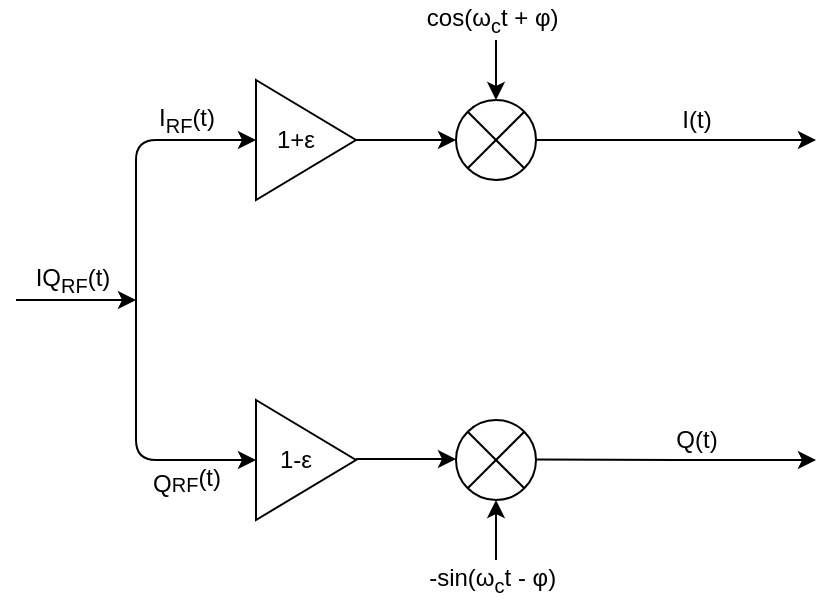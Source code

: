 <mxfile version="10.7.7" type="device"><diagram id="3RiLzyRRbPaC_-OxZVkZ" name="Page-1"><mxGraphModel dx="961" dy="493" grid="1" gridSize="10" guides="1" tooltips="1" connect="1" arrows="1" fold="1" page="1" pageScale="1" pageWidth="827" pageHeight="1169" math="0" shadow="0"><root><mxCell id="0"/><mxCell id="1" parent="0"/><mxCell id="qLyNIqbsWHde1k6tea2y-1" value="" style="endArrow=classic;html=1;" edge="1" parent="1"><mxGeometry width="50" height="50" relative="1" as="geometry"><mxPoint x="120" y="280" as="sourcePoint"/><mxPoint x="180" y="280" as="targetPoint"/></mxGeometry></mxCell><mxCell id="qLyNIqbsWHde1k6tea2y-2" value="IQ&lt;sub&gt;RF&lt;/sub&gt;(t)" style="text;html=1;resizable=0;points=[];align=center;verticalAlign=middle;labelBackgroundColor=#ffffff;" vertex="1" connectable="0" parent="qLyNIqbsWHde1k6tea2y-1"><mxGeometry x="-0.217" relative="1" as="geometry"><mxPoint x="4.5" y="-10" as="offset"/></mxGeometry></mxCell><mxCell id="qLyNIqbsWHde1k6tea2y-3" value="" style="endArrow=classic;html=1;edgeStyle=orthogonalEdgeStyle;" edge="1" parent="1"><mxGeometry width="50" height="50" relative="1" as="geometry"><mxPoint x="180" y="280" as="sourcePoint"/><mxPoint x="240" y="200" as="targetPoint"/><Array as="points"><mxPoint x="180" y="280"/><mxPoint x="180" y="200"/></Array></mxGeometry></mxCell><mxCell id="qLyNIqbsWHde1k6tea2y-6" value="" style="triangle;whiteSpace=wrap;html=1;" vertex="1" parent="1"><mxGeometry x="240" y="170" width="50" height="60" as="geometry"/></mxCell><mxCell id="qLyNIqbsWHde1k6tea2y-7" value="1+ε" style="text;html=1;strokeColor=none;fillColor=none;align=center;verticalAlign=middle;whiteSpace=wrap;rounded=0;" vertex="1" parent="1"><mxGeometry x="240" y="190" width="40" height="20" as="geometry"/></mxCell><mxCell id="qLyNIqbsWHde1k6tea2y-8" value="" style="endArrow=classic;html=1;edgeStyle=orthogonalEdgeStyle;" edge="1" parent="1"><mxGeometry width="50" height="50" relative="1" as="geometry"><mxPoint x="180" y="280" as="sourcePoint"/><mxPoint x="240" y="360" as="targetPoint"/><Array as="points"><mxPoint x="180" y="360"/></Array></mxGeometry></mxCell><mxCell id="qLyNIqbsWHde1k6tea2y-9" value="" style="triangle;whiteSpace=wrap;html=1;" vertex="1" parent="1"><mxGeometry x="240" y="330" width="50" height="60" as="geometry"/></mxCell><mxCell id="qLyNIqbsWHde1k6tea2y-10" value="1-ε" style="text;html=1;strokeColor=none;fillColor=none;align=center;verticalAlign=middle;whiteSpace=wrap;rounded=0;" vertex="1" parent="1"><mxGeometry x="240" y="350" width="40" height="20" as="geometry"/></mxCell><mxCell id="qLyNIqbsWHde1k6tea2y-13" value="" style="ellipse;whiteSpace=wrap;html=1;aspect=fixed;" vertex="1" parent="1"><mxGeometry x="340" y="340" width="40" height="40" as="geometry"/></mxCell><mxCell id="qLyNIqbsWHde1k6tea2y-14" value="" style="endArrow=none;html=1;exitX=0;exitY=1;exitDx=0;exitDy=0;entryX=1;entryY=0;entryDx=0;entryDy=0;" edge="1" parent="1" source="qLyNIqbsWHde1k6tea2y-13" target="qLyNIqbsWHde1k6tea2y-13"><mxGeometry width="50" height="50" relative="1" as="geometry"><mxPoint x="335" y="385" as="sourcePoint"/><mxPoint x="385" y="335" as="targetPoint"/></mxGeometry></mxCell><mxCell id="qLyNIqbsWHde1k6tea2y-15" value="" style="endArrow=none;html=1;exitX=0;exitY=0;exitDx=0;exitDy=0;entryX=1;entryY=1;entryDx=0;entryDy=0;" edge="1" parent="1" source="qLyNIqbsWHde1k6tea2y-13" target="qLyNIqbsWHde1k6tea2y-13"><mxGeometry width="50" height="50" relative="1" as="geometry"><mxPoint x="340" y="340" as="sourcePoint"/><mxPoint x="380" y="380" as="targetPoint"/></mxGeometry></mxCell><mxCell id="qLyNIqbsWHde1k6tea2y-16" value="" style="ellipse;whiteSpace=wrap;html=1;aspect=fixed;" vertex="1" parent="1"><mxGeometry x="340" y="180" width="40" height="40" as="geometry"/></mxCell><mxCell id="qLyNIqbsWHde1k6tea2y-17" value="" style="endArrow=none;html=1;exitX=0;exitY=1;exitDx=0;exitDy=0;entryX=1;entryY=0;entryDx=0;entryDy=0;" edge="1" parent="1" source="qLyNIqbsWHde1k6tea2y-16" target="qLyNIqbsWHde1k6tea2y-16"><mxGeometry width="50" height="50" relative="1" as="geometry"><mxPoint x="335" y="225" as="sourcePoint"/><mxPoint x="385" y="175" as="targetPoint"/></mxGeometry></mxCell><mxCell id="qLyNIqbsWHde1k6tea2y-18" value="" style="endArrow=none;html=1;exitX=0;exitY=0;exitDx=0;exitDy=0;entryX=1;entryY=1;entryDx=0;entryDy=0;" edge="1" parent="1" source="qLyNIqbsWHde1k6tea2y-16" target="qLyNIqbsWHde1k6tea2y-16"><mxGeometry width="50" height="50" relative="1" as="geometry"><mxPoint x="340" y="180" as="sourcePoint"/><mxPoint x="380" y="220" as="targetPoint"/></mxGeometry></mxCell><mxCell id="qLyNIqbsWHde1k6tea2y-19" value="" style="endArrow=classic;html=1;exitX=1;exitY=0.5;exitDx=0;exitDy=0;entryX=0;entryY=0.5;entryDx=0;entryDy=0;" edge="1" parent="1" source="qLyNIqbsWHde1k6tea2y-6" target="qLyNIqbsWHde1k6tea2y-16"><mxGeometry width="50" height="50" relative="1" as="geometry"><mxPoint x="320" y="290" as="sourcePoint"/><mxPoint x="370" y="240" as="targetPoint"/></mxGeometry></mxCell><mxCell id="qLyNIqbsWHde1k6tea2y-20" value="" style="endArrow=classic;html=1;exitX=1;exitY=0.5;exitDx=0;exitDy=0;entryX=0;entryY=0.5;entryDx=0;entryDy=0;" edge="1" parent="1"><mxGeometry width="50" height="50" relative="1" as="geometry"><mxPoint x="290" y="359.5" as="sourcePoint"/><mxPoint x="340" y="359.5" as="targetPoint"/></mxGeometry></mxCell><mxCell id="qLyNIqbsWHde1k6tea2y-21" value="" style="endArrow=classic;html=1;entryX=0.5;entryY=0;entryDx=0;entryDy=0;" edge="1" parent="1" target="qLyNIqbsWHde1k6tea2y-16"><mxGeometry width="50" height="50" relative="1" as="geometry"><mxPoint x="360" y="150" as="sourcePoint"/><mxPoint x="390" y="120" as="targetPoint"/></mxGeometry></mxCell><mxCell id="qLyNIqbsWHde1k6tea2y-22" value="cos(ω&lt;sub&gt;c&lt;/sub&gt;t + φ)&amp;nbsp;" style="text;html=1;strokeColor=none;fillColor=none;align=center;verticalAlign=middle;whiteSpace=wrap;rounded=0;" vertex="1" parent="1"><mxGeometry x="315" y="130" width="90" height="20" as="geometry"/></mxCell><mxCell id="qLyNIqbsWHde1k6tea2y-25" value="" style="endArrow=classic;html=1;" edge="1" parent="1"><mxGeometry width="50" height="50" relative="1" as="geometry"><mxPoint x="360" y="410" as="sourcePoint"/><mxPoint x="360" y="380" as="targetPoint"/></mxGeometry></mxCell><mxCell id="qLyNIqbsWHde1k6tea2y-26" value="-sin(ω&lt;sub&gt;c&lt;/sub&gt;t - φ)&amp;nbsp;" style="text;html=1;strokeColor=none;fillColor=none;align=center;verticalAlign=middle;whiteSpace=wrap;rounded=0;" vertex="1" parent="1"><mxGeometry x="315" y="410" width="90" height="20" as="geometry"/></mxCell><mxCell id="qLyNIqbsWHde1k6tea2y-27" value="" style="endArrow=classic;html=1;exitX=1;exitY=0.5;exitDx=0;exitDy=0;" edge="1" parent="1" source="qLyNIqbsWHde1k6tea2y-16"><mxGeometry width="50" height="50" relative="1" as="geometry"><mxPoint x="450" y="260" as="sourcePoint"/><mxPoint x="520" y="200" as="targetPoint"/><Array as="points"><mxPoint x="460" y="200"/></Array></mxGeometry></mxCell><mxCell id="qLyNIqbsWHde1k6tea2y-28" value="I(t)" style="text;html=1;resizable=0;points=[];align=center;verticalAlign=middle;labelBackgroundColor=#ffffff;" vertex="1" connectable="0" parent="qLyNIqbsWHde1k6tea2y-27"><mxGeometry x="0.128" relative="1" as="geometry"><mxPoint x="1" y="-10" as="offset"/></mxGeometry></mxCell><mxCell id="qLyNIqbsWHde1k6tea2y-29" value="" style="endArrow=classic;html=1;exitX=1;exitY=0.5;exitDx=0;exitDy=0;" edge="1" parent="1"><mxGeometry width="50" height="50" relative="1" as="geometry"><mxPoint x="379.81" y="359.81" as="sourcePoint"/><mxPoint x="520" y="360" as="targetPoint"/><Array as="points"><mxPoint x="460" y="360"/></Array></mxGeometry></mxCell><mxCell id="qLyNIqbsWHde1k6tea2y-30" value="Q(t)" style="text;html=1;resizable=0;points=[];align=center;verticalAlign=middle;labelBackgroundColor=#ffffff;" vertex="1" connectable="0" parent="qLyNIqbsWHde1k6tea2y-29"><mxGeometry x="0.128" relative="1" as="geometry"><mxPoint x="1" y="-10" as="offset"/></mxGeometry></mxCell><mxCell id="qLyNIqbsWHde1k6tea2y-31" value="I&lt;sub&gt;RF&lt;/sub&gt;(t)" style="text;html=1;resizable=0;points=[];align=center;verticalAlign=middle;labelBackgroundColor=#ffffff;direction=south;" vertex="1" connectable="0" parent="1"><mxGeometry x="199.833" y="200" as="geometry"><mxPoint x="4.5" y="-10" as="offset"/></mxGeometry></mxCell><mxCell id="qLyNIqbsWHde1k6tea2y-32" value="&lt;sub&gt;&lt;span style=&quot;font-size: 12px&quot;&gt;Q&lt;/span&gt;RF&lt;/sub&gt;(t)" style="text;html=1;resizable=0;points=[];align=center;verticalAlign=middle;labelBackgroundColor=#ffffff;direction=west;" vertex="1" connectable="0" parent="1"><mxGeometry x="199.833" y="380" as="geometry"><mxPoint x="4.5" y="-10" as="offset"/></mxGeometry></mxCell></root></mxGraphModel></diagram></mxfile>